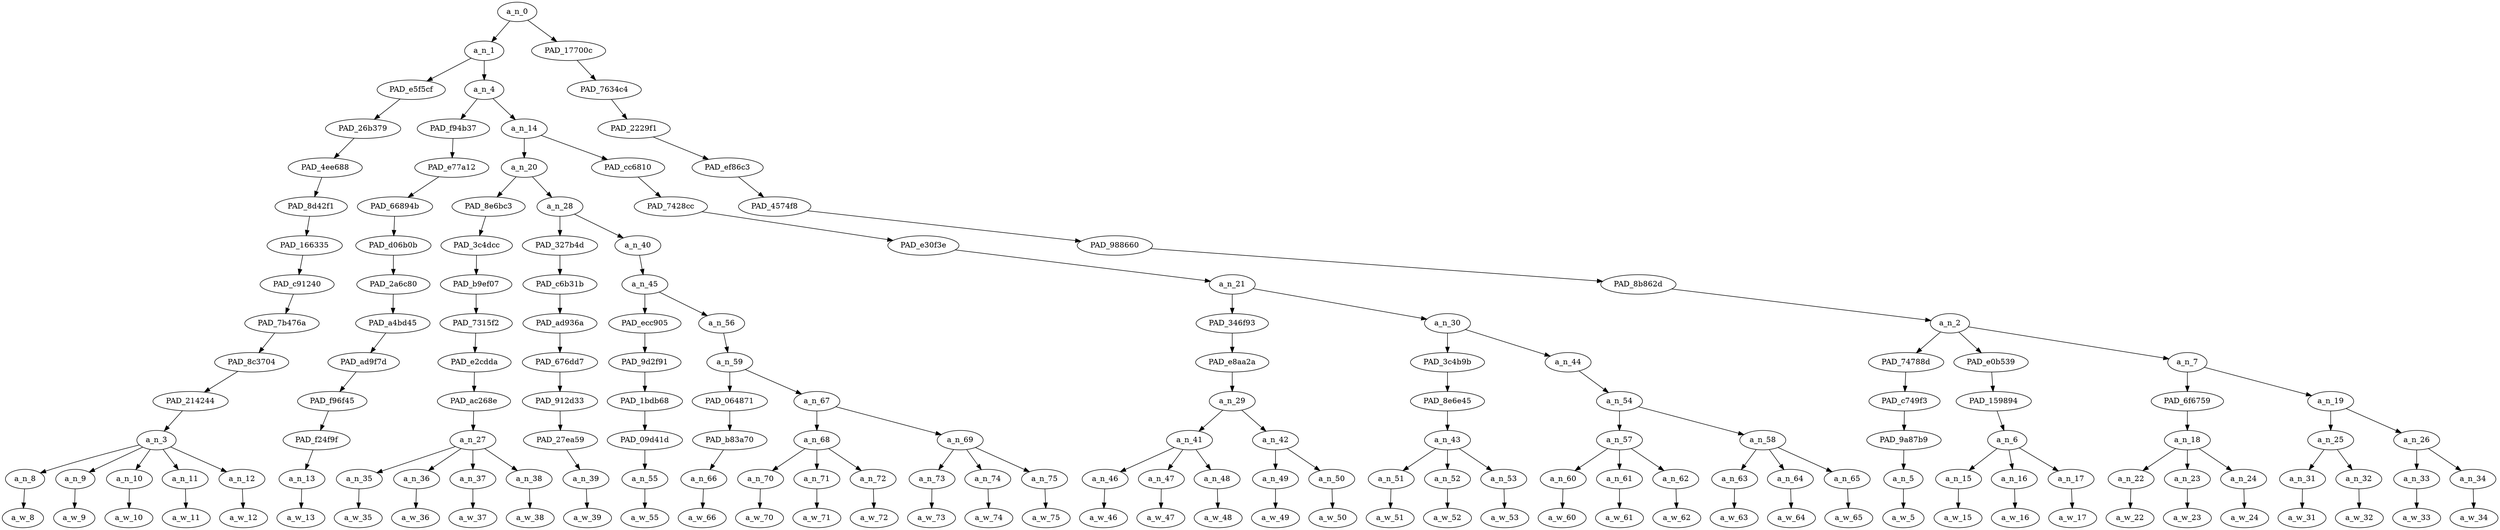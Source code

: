 strict digraph "" {
	a_n_0	[div_dir=1,
		index=0,
		level=13,
		pos="21.182942708333332,13!",
		text_span="[0, 1, 2, 3, 4, 5, 6, 7, 8, 9, 10, 11, 12, 13, 14, 15, 16, 17, 18, 19, 20, 21, 22, 23, 24, 25, 26, 27, 28, 29, 30, 31, 32, 33, 34, \
35, 36, 37, 38, 39, 40, 41, 42, 43]",
		value=1.00000001];
	a_n_1	[div_dir=1,
		index=0,
		level=12,
		pos="6.44921875,12!",
		text_span="[0, 1, 2, 3, 4, 5, 6, 7, 8, 9, 10, 11, 12, 13, 14, 15, 16, 17, 18, 19, 20, 21, 22, 23, 24, 25, 26, 27, 28, 29, 30, 31, 32]",
		value=0.81734773];
	a_n_0 -> a_n_1;
	PAD_17700c	[div_dir=1,
		index=1,
		level=12,
		pos="35.916666666666664,12!",
		text_span="[33, 34, 35, 36, 37, 38, 39, 40, 41, 42, 43]",
		value=0.18242371];
	a_n_0 -> PAD_17700c;
	PAD_e5f5cf	[div_dir=1,
		index=0,
		level=11,
		pos="2.0,11!",
		text_span="[0, 1, 2, 3, 4]",
		value=0.11559099];
	a_n_1 -> PAD_e5f5cf;
	a_n_4	[div_dir=1,
		index=1,
		level=11,
		pos="10.8984375,11!",
		text_span="[5, 6, 7, 8, 9, 10, 11, 12, 13, 14, 15, 16, 17, 18, 19, 20, 21, 22, 23, 24, 25, 26, 27, 28, 29, 30, 31, 32]",
		value=0.70153612];
	a_n_1 -> a_n_4;
	PAD_26b379	[div_dir=1,
		index=0,
		level=10,
		pos="2.0,10!",
		text_span="[0, 1, 2, 3, 4]",
		value=0.11559099];
	PAD_e5f5cf -> PAD_26b379;
	PAD_4ee688	[div_dir=1,
		index=0,
		level=9,
		pos="2.0,9!",
		text_span="[0, 1, 2, 3, 4]",
		value=0.11559099];
	PAD_26b379 -> PAD_4ee688;
	PAD_8d42f1	[div_dir=1,
		index=0,
		level=8,
		pos="2.0,8!",
		text_span="[0, 1, 2, 3, 4]",
		value=0.11559099];
	PAD_4ee688 -> PAD_8d42f1;
	PAD_166335	[div_dir=1,
		index=0,
		level=7,
		pos="2.0,7!",
		text_span="[0, 1, 2, 3, 4]",
		value=0.11559099];
	PAD_8d42f1 -> PAD_166335;
	PAD_c91240	[div_dir=1,
		index=0,
		level=6,
		pos="2.0,6!",
		text_span="[0, 1, 2, 3, 4]",
		value=0.11559099];
	PAD_166335 -> PAD_c91240;
	PAD_7b476a	[div_dir=1,
		index=0,
		level=5,
		pos="2.0,5!",
		text_span="[0, 1, 2, 3, 4]",
		value=0.11559099];
	PAD_c91240 -> PAD_7b476a;
	PAD_8c3704	[div_dir=1,
		index=0,
		level=4,
		pos="2.0,4!",
		text_span="[0, 1, 2, 3, 4]",
		value=0.11559099];
	PAD_7b476a -> PAD_8c3704;
	PAD_214244	[div_dir=1,
		index=0,
		level=3,
		pos="2.0,3!",
		text_span="[0, 1, 2, 3, 4]",
		value=0.11559099];
	PAD_8c3704 -> PAD_214244;
	a_n_3	[div_dir=1,
		index=0,
		level=2,
		pos="2.0,2!",
		text_span="[0, 1, 2, 3, 4]",
		value=0.11559099];
	PAD_214244 -> a_n_3;
	a_n_8	[div_dir=1,
		index=0,
		level=1,
		pos="0.0,1!",
		text_span="[0]",
		value=0.02809406];
	a_n_3 -> a_n_8;
	a_n_9	[div_dir=1,
		index=1,
		level=1,
		pos="1.0,1!",
		text_span="[1]",
		value=0.02360175];
	a_n_3 -> a_n_9;
	a_n_10	[div_dir=1,
		index=2,
		level=1,
		pos="2.0,1!",
		text_span="[2]",
		value=0.02428253];
	a_n_3 -> a_n_10;
	a_n_11	[div_dir=1,
		index=3,
		level=1,
		pos="3.0,1!",
		text_span="[3]",
		value=0.02368751];
	a_n_3 -> a_n_11;
	a_n_12	[div_dir=1,
		index=4,
		level=1,
		pos="4.0,1!",
		text_span="[4]",
		value=0.01575085];
	a_n_3 -> a_n_12;
	a_w_8	[div_dir=0,
		index=0,
		level=0,
		pos="0,0!",
		text_span="[0]",
		value=socialist];
	a_n_8 -> a_w_8;
	a_w_9	[div_dir=0,
		index=1,
		level=0,
		pos="1,0!",
		text_span="[1]",
		value=dictator];
	a_n_9 -> a_w_9;
	a_w_10	[div_dir=0,
		index=2,
		level=0,
		pos="2,0!",
		text_span="[2]",
		value=socialist1];
	a_n_10 -> a_w_10;
	a_w_11	[div_dir=0,
		index=3,
		level=0,
		pos="3,0!",
		text_span="[3]",
		value=feminist];
	a_n_11 -> a_w_11;
	a_w_12	[div_dir=0,
		index=4,
		level=0,
		pos="4,0!",
		text_span="[4]",
		value=son];
	a_n_12 -> a_w_12;
	PAD_f94b37	[div_dir=1,
		index=1,
		level=10,
		pos="5.0,10!",
		text_span="[5]",
		value=0.01059968];
	a_n_4 -> PAD_f94b37;
	a_n_14	[div_dir=1,
		index=2,
		level=10,
		pos="16.796875,10!",
		text_span="[6, 7, 8, 9, 10, 11, 12, 13, 14, 15, 16, 17, 18, 19, 20, 21, 22, 23, 24, 25, 26, 27, 28, 29, 30, 31, 32]",
		value=0.69076187];
	a_n_4 -> a_n_14;
	PAD_e77a12	[div_dir=1,
		index=1,
		level=9,
		pos="5.0,9!",
		text_span="[5]",
		value=0.01059968];
	PAD_f94b37 -> PAD_e77a12;
	PAD_66894b	[div_dir=1,
		index=1,
		level=8,
		pos="5.0,8!",
		text_span="[5]",
		value=0.01059968];
	PAD_e77a12 -> PAD_66894b;
	PAD_d06b0b	[div_dir=1,
		index=1,
		level=7,
		pos="5.0,7!",
		text_span="[5]",
		value=0.01059968];
	PAD_66894b -> PAD_d06b0b;
	PAD_2a6c80	[div_dir=1,
		index=1,
		level=6,
		pos="5.0,6!",
		text_span="[5]",
		value=0.01059968];
	PAD_d06b0b -> PAD_2a6c80;
	PAD_a4bd45	[div_dir=1,
		index=1,
		level=5,
		pos="5.0,5!",
		text_span="[5]",
		value=0.01059968];
	PAD_2a6c80 -> PAD_a4bd45;
	PAD_ad9f7d	[div_dir=1,
		index=1,
		level=4,
		pos="5.0,4!",
		text_span="[5]",
		value=0.01059968];
	PAD_a4bd45 -> PAD_ad9f7d;
	PAD_f96f45	[div_dir=1,
		index=1,
		level=3,
		pos="5.0,3!",
		text_span="[5]",
		value=0.01059968];
	PAD_ad9f7d -> PAD_f96f45;
	PAD_f24f9f	[div_dir=1,
		index=1,
		level=2,
		pos="5.0,2!",
		text_span="[5]",
		value=0.01059968];
	PAD_f96f45 -> PAD_f24f9f;
	a_n_13	[div_dir=1,
		index=5,
		level=1,
		pos="5.0,1!",
		text_span="[5]",
		value=0.01059968];
	PAD_f24f9f -> a_n_13;
	a_w_13	[div_dir=0,
		index=5,
		level=0,
		pos="5,0!",
		text_span="[5]",
		value=of];
	a_n_13 -> a_w_13;
	a_n_20	[div_dir=1,
		index=2,
		level=9,
		pos="9.34375,9!",
		text_span="[6, 7, 8, 9, 10, 11, 12, 13, 14, 15, 16, 17, 18]",
		value=0.36962576];
	a_n_14 -> a_n_20;
	PAD_cc6810	[div_dir=1,
		index=3,
		level=9,
		pos="24.25,9!",
		text_span="[19, 20, 21, 22, 23, 24, 25, 26, 27, 28, 29, 30, 31, 32]",
		value=0.32096326];
	a_n_14 -> PAD_cc6810;
	PAD_8e6bc3	[div_dir=1,
		index=2,
		level=8,
		pos="7.5,8!",
		text_span="[6, 7, 8, 9]",
		value=0.07332499];
	a_n_20 -> PAD_8e6bc3;
	a_n_28	[div_dir=1,
		index=3,
		level=8,
		pos="11.1875,8!",
		text_span="[10, 11, 12, 13, 14, 15, 16, 17, 18]",
		value=0.29615380];
	a_n_20 -> a_n_28;
	PAD_3c4dcc	[div_dir=1,
		index=2,
		level=7,
		pos="7.5,7!",
		text_span="[6, 7, 8, 9]",
		value=0.07332499];
	PAD_8e6bc3 -> PAD_3c4dcc;
	PAD_b9ef07	[div_dir=1,
		index=2,
		level=6,
		pos="7.5,6!",
		text_span="[6, 7, 8, 9]",
		value=0.07332499];
	PAD_3c4dcc -> PAD_b9ef07;
	PAD_7315f2	[div_dir=1,
		index=2,
		level=5,
		pos="7.5,5!",
		text_span="[6, 7, 8, 9]",
		value=0.07332499];
	PAD_b9ef07 -> PAD_7315f2;
	PAD_e2cdda	[div_dir=1,
		index=2,
		level=4,
		pos="7.5,4!",
		text_span="[6, 7, 8, 9]",
		value=0.07332499];
	PAD_7315f2 -> PAD_e2cdda;
	PAD_ac268e	[div_dir=1,
		index=2,
		level=3,
		pos="7.5,3!",
		text_span="[6, 7, 8, 9]",
		value=0.07332499];
	PAD_e2cdda -> PAD_ac268e;
	a_n_27	[div_dir=1,
		index=2,
		level=2,
		pos="7.5,2!",
		text_span="[6, 7, 8, 9]",
		value=0.07332499];
	PAD_ac268e -> a_n_27;
	a_n_35	[div_dir=1,
		index=6,
		level=1,
		pos="6.0,1!",
		text_span="[6]",
		value=0.01110539];
	a_n_27 -> a_n_35;
	a_n_36	[div_dir=1,
		index=7,
		level=1,
		pos="7.0,1!",
		text_span="[7]",
		value=0.02551445];
	a_n_27 -> a_n_36;
	a_n_37	[div_dir=1,
		index=8,
		level=1,
		pos="8.0,1!",
		text_span="[8]",
		value=0.01722183];
	a_n_27 -> a_n_37;
	a_n_38	[div_dir=-1,
		index=9,
		level=1,
		pos="9.0,1!",
		text_span="[9]",
		value=0.01938513];
	a_n_27 -> a_n_38;
	a_w_35	[div_dir=0,
		index=6,
		level=0,
		pos="6,0!",
		text_span="[6]",
		value=a];
	a_n_35 -> a_w_35;
	a_w_36	[div_dir=0,
		index=7,
		level=0,
		pos="7,0!",
		text_span="[7]",
		value=whore];
	a_n_36 -> a_w_36;
	a_w_37	[div_dir=0,
		index=8,
		level=0,
		pos="8,0!",
		text_span="[8]",
		value=space];
	a_n_37 -> a_w_37;
	a_w_38	[div_dir=0,
		index=9,
		level=0,
		pos="9,0!",
		text_span="[9]",
		value=cadet];
	a_n_38 -> a_w_38;
	PAD_327b4d	[div_dir=1,
		index=3,
		level=7,
		pos="10.0,7!",
		text_span="[10]",
		value=0.02606678];
	a_n_28 -> PAD_327b4d;
	a_n_40	[div_dir=1,
		index=4,
		level=7,
		pos="12.375,7!",
		text_span="[11, 12, 13, 14, 15, 16, 17, 18]",
		value=0.26997256];
	a_n_28 -> a_n_40;
	PAD_c6b31b	[div_dir=1,
		index=3,
		level=6,
		pos="10.0,6!",
		text_span="[10]",
		value=0.02606678];
	PAD_327b4d -> PAD_c6b31b;
	PAD_ad936a	[div_dir=1,
		index=3,
		level=5,
		pos="10.0,5!",
		text_span="[10]",
		value=0.02606678];
	PAD_c6b31b -> PAD_ad936a;
	PAD_676dd7	[div_dir=1,
		index=3,
		level=4,
		pos="10.0,4!",
		text_span="[10]",
		value=0.02606678];
	PAD_ad936a -> PAD_676dd7;
	PAD_912d33	[div_dir=1,
		index=3,
		level=3,
		pos="10.0,3!",
		text_span="[10]",
		value=0.02606678];
	PAD_676dd7 -> PAD_912d33;
	PAD_27ea59	[div_dir=1,
		index=3,
		level=2,
		pos="10.0,2!",
		text_span="[10]",
		value=0.02606678];
	PAD_912d33 -> PAD_27ea59;
	a_n_39	[div_dir=1,
		index=10,
		level=1,
		pos="10.0,1!",
		text_span="[10]",
		value=0.02606678];
	PAD_27ea59 -> a_n_39;
	a_w_39	[div_dir=0,
		index=10,
		level=0,
		pos="10,0!",
		text_span="[10]",
		value=spoiled];
	a_n_39 -> a_w_39;
	a_n_45	[div_dir=1,
		index=4,
		level=6,
		pos="12.375,6!",
		text_span="[11, 12, 13, 14, 15, 16, 17, 18]",
		value=0.26987406];
	a_n_40 -> a_n_45;
	PAD_ecc905	[div_dir=1,
		index=4,
		level=5,
		pos="11.0,5!",
		text_span="[11]",
		value=0.02720192];
	a_n_45 -> PAD_ecc905;
	a_n_56	[div_dir=1,
		index=5,
		level=5,
		pos="13.75,5!",
		text_span="[12, 13, 14, 15, 16, 17, 18]",
		value=0.24257365];
	a_n_45 -> a_n_56;
	PAD_9d2f91	[div_dir=1,
		index=4,
		level=4,
		pos="11.0,4!",
		text_span="[11]",
		value=0.02720192];
	PAD_ecc905 -> PAD_9d2f91;
	PAD_1bdb68	[div_dir=1,
		index=4,
		level=3,
		pos="11.0,3!",
		text_span="[11]",
		value=0.02720192];
	PAD_9d2f91 -> PAD_1bdb68;
	PAD_09d41d	[div_dir=1,
		index=4,
		level=2,
		pos="11.0,2!",
		text_span="[11]",
		value=0.02720192];
	PAD_1bdb68 -> PAD_09d41d;
	a_n_55	[div_dir=1,
		index=11,
		level=1,
		pos="11.0,1!",
		text_span="[11]",
		value=0.02720192];
	PAD_09d41d -> a_n_55;
	a_w_55	[div_dir=0,
		index=11,
		level=0,
		pos="11,0!",
		text_span="[11]",
		value=bitch];
	a_n_55 -> a_w_55;
	a_n_59	[div_dir=1,
		index=5,
		level=4,
		pos="13.75,4!",
		text_span="[12, 13, 14, 15, 16, 17, 18]",
		value=0.24249801];
	a_n_56 -> a_n_59;
	PAD_064871	[div_dir=1,
		index=5,
		level=3,
		pos="12.0,3!",
		text_span="[12]",
		value=0.03275168];
	a_n_59 -> PAD_064871;
	a_n_67	[div_dir=1,
		index=6,
		level=3,
		pos="15.5,3!",
		text_span="[13, 14, 15, 16, 17, 18]",
		value=0.20967070];
	a_n_59 -> a_n_67;
	PAD_b83a70	[div_dir=1,
		index=5,
		level=2,
		pos="12.0,2!",
		text_span="[12]",
		value=0.03275168];
	PAD_064871 -> PAD_b83a70;
	a_n_66	[div_dir=1,
		index=12,
		level=1,
		pos="12.0,1!",
		text_span="[12]",
		value=0.03275168];
	PAD_b83a70 -> a_n_66;
	a_w_66	[div_dir=0,
		index=12,
		level=0,
		pos="12,0!",
		text_span="[12]",
		value=stuttering];
	a_n_66 -> a_w_66;
	a_n_68	[div_dir=1,
		index=6,
		level=2,
		pos="14.0,2!",
		text_span="[13, 14, 15]",
		value=0.14971390];
	a_n_67 -> a_n_68;
	a_n_69	[div_dir=1,
		index=7,
		level=2,
		pos="17.0,2!",
		text_span="[16, 17, 18]",
		value=0.05988547];
	a_n_67 -> a_n_69;
	a_n_70	[div_dir=1,
		index=13,
		level=1,
		pos="13.0,1!",
		text_span="[13]",
		value=0.05339487];
	a_n_68 -> a_n_70;
	a_n_71	[div_dir=1,
		index=14,
		level=1,
		pos="14.0,1!",
		text_span="[14]",
		value=0.03390829];
	a_n_68 -> a_n_71;
	a_n_72	[div_dir=-1,
		index=15,
		level=1,
		pos="15.0,1!",
		text_span="[15]",
		value=0.06236914];
	a_n_68 -> a_n_72;
	a_w_70	[div_dir=0,
		index=13,
		level=0,
		pos="13,0!",
		text_span="[13]",
		value=barky];
	a_n_70 -> a_w_70;
	a_w_71	[div_dir=0,
		index=14,
		level=0,
		pos="14,0!",
		text_span="[14]",
		value=stuttering1];
	a_n_71 -> a_w_71;
	a_w_72	[div_dir=0,
		index=15,
		level=0,
		pos="15,0!",
		text_span="[15]",
		value=clusterfuck];
	a_n_72 -> a_w_72;
	a_n_73	[div_dir=1,
		index=16,
		level=1,
		pos="16.0,1!",
		text_span="[16]",
		value=0.01142782];
	a_n_69 -> a_n_73;
	a_n_74	[div_dir=-1,
		index=17,
		level=1,
		pos="17.0,1!",
		text_span="[17]",
		value=0.02200393];
	a_n_69 -> a_n_74;
	a_n_75	[div_dir=1,
		index=18,
		level=1,
		pos="18.0,1!",
		text_span="[18]",
		value=0.02638572];
	a_n_69 -> a_n_75;
	a_w_73	[div_dir=0,
		index=16,
		level=0,
		pos="16,0!",
		text_span="[16]",
		value=the];
	a_n_73 -> a_w_73;
	a_w_74	[div_dir=0,
		index=17,
		level=0,
		pos="17,0!",
		text_span="[17]",
		value=brown];
	a_n_74 -> a_w_74;
	a_w_75	[div_dir=0,
		index=18,
		level=0,
		pos="18,0!",
		text_span="[18]",
		value=clown];
	a_n_75 -> a_w_75;
	PAD_7428cc	[div_dir=1,
		index=4,
		level=8,
		pos="24.25,8!",
		text_span="[19, 20, 21, 22, 23, 24, 25, 26, 27, 28, 29, 30, 31, 32]",
		value=0.32096326];
	PAD_cc6810 -> PAD_7428cc;
	PAD_e30f3e	[div_dir=1,
		index=5,
		level=7,
		pos="24.25,7!",
		text_span="[19, 20, 21, 22, 23, 24, 25, 26, 27, 28, 29, 30, 31, 32]",
		value=0.32096326];
	PAD_7428cc -> PAD_e30f3e;
	a_n_21	[div_dir=1,
		index=5,
		level=6,
		pos="24.25,6!",
		text_span="[19, 20, 21, 22, 23, 24, 25, 26, 27, 28, 29, 30, 31, 32]",
		value=0.32096326];
	PAD_e30f3e -> a_n_21;
	PAD_346f93	[div_dir=1,
		index=6,
		level=5,
		pos="21.25,5!",
		text_span="[19, 20, 21, 22, 23]",
		value=0.10350325];
	a_n_21 -> PAD_346f93;
	a_n_30	[div_dir=1,
		index=7,
		level=5,
		pos="27.25,5!",
		text_span="[24, 25, 26, 27, 28, 29, 30, 31, 32]",
		value=0.21736169];
	a_n_21 -> a_n_30;
	PAD_e8aa2a	[div_dir=1,
		index=6,
		level=4,
		pos="21.25,4!",
		text_span="[19, 20, 21, 22, 23]",
		value=0.10350325];
	PAD_346f93 -> PAD_e8aa2a;
	a_n_29	[div_dir=1,
		index=7,
		level=3,
		pos="21.25,3!",
		text_span="[19, 20, 21, 22, 23]",
		value=0.10350325];
	PAD_e8aa2a -> a_n_29;
	a_n_41	[div_dir=1,
		index=8,
		level=2,
		pos="20.0,2!",
		text_span="[19, 20, 21]",
		value=0.07574558];
	a_n_29 -> a_n_41;
	a_n_42	[div_dir=1,
		index=9,
		level=2,
		pos="22.5,2!",
		text_span="[22, 23]",
		value=0.02774825];
	a_n_29 -> a_n_42;
	a_n_46	[div_dir=1,
		index=19,
		level=1,
		pos="19.0,1!",
		text_span="[19]",
		value=0.01362721];
	a_n_41 -> a_n_46;
	a_n_47	[div_dir=-1,
		index=20,
		level=1,
		pos="20.0,1!",
		text_span="[20]",
		value=0.04248333];
	a_n_41 -> a_n_47;
	a_n_48	[div_dir=1,
		index=21,
		level=1,
		pos="21.0,1!",
		text_span="[21]",
		value=0.01963084];
	a_n_41 -> a_n_48;
	a_w_46	[div_dir=0,
		index=19,
		level=0,
		pos="19,0!",
		text_span="[19]",
		value=the1];
	a_n_46 -> a_w_46;
	a_w_47	[div_dir=0,
		index=20,
		level=0,
		pos="20,0!",
		text_span="[20]",
		value=choom];
	a_n_47 -> a_w_47;
	a_w_48	[div_dir=0,
		index=21,
		level=0,
		pos="21,0!",
		text_span="[21]",
		value=gangster];
	a_n_48 -> a_w_48;
	a_n_49	[div_dir=-1,
		index=22,
		level=1,
		pos="22.0,1!",
		text_span="[22]",
		value=0.01106210];
	a_n_42 -> a_n_49;
	a_n_50	[div_dir=1,
		index=23,
		level=1,
		pos="23.0,1!",
		text_span="[23]",
		value=0.01667592];
	a_n_42 -> a_n_50;
	a_w_49	[div_dir=0,
		index=22,
		level=0,
		pos="22,0!",
		text_span="[22]",
		value=in];
	a_n_49 -> a_w_49;
	a_w_50	[div_dir=0,
		index=23,
		level=0,
		pos="23,0!",
		text_span="[23]",
		value=chief];
	a_n_50 -> a_w_50;
	PAD_3c4b9b	[div_dir=1,
		index=7,
		level=4,
		pos="25.0,4!",
		text_span="[24, 25, 26]",
		value=0.09552826];
	a_n_30 -> PAD_3c4b9b;
	a_n_44	[div_dir=1,
		index=8,
		level=4,
		pos="29.5,4!",
		text_span="[27, 28, 29, 30, 31, 32]",
		value=0.12172155];
	a_n_30 -> a_n_44;
	PAD_8e6e45	[div_dir=1,
		index=8,
		level=3,
		pos="25.0,3!",
		text_span="[24, 25, 26]",
		value=0.09552826];
	PAD_3c4b9b -> PAD_8e6e45;
	a_n_43	[div_dir=1,
		index=10,
		level=2,
		pos="25.0,2!",
		text_span="[24, 25, 26]",
		value=0.09552826];
	PAD_8e6e45 -> a_n_43;
	a_n_51	[div_dir=1,
		index=24,
		level=1,
		pos="24.0,1!",
		text_span="[24]",
		value=0.01593761];
	a_n_43 -> a_n_51;
	a_n_52	[div_dir=-1,
		index=25,
		level=1,
		pos="25.0,1!",
		text_span="[25]",
		value=0.03272754];
	a_n_43 -> a_n_52;
	a_n_53	[div_dir=1,
		index=26,
		level=1,
		pos="26.0,1!",
		text_span="[26]",
		value=0.04679024];
	a_n_43 -> a_n_53;
	a_w_51	[div_dir=0,
		index=24,
		level=0,
		pos="24,0!",
		text_span="[24]",
		value=the2];
	a_n_51 -> a_w_51;
	a_w_52	[div_dir=0,
		index=25,
		level=0,
		pos="25,0!",
		text_span="[25]",
		value=color];
	a_n_52 -> a_w_52;
	a_w_53	[div_dir=0,
		index=26,
		level=0,
		pos="26,0!",
		text_span="[26]",
		value=muslim];
	a_n_53 -> a_w_53;
	a_n_54	[div_dir=1,
		index=9,
		level=3,
		pos="29.5,3!",
		text_span="[27, 28, 29, 30, 31, 32]",
		value=0.12163353];
	a_n_44 -> a_n_54;
	a_n_57	[div_dir=1,
		index=11,
		level=2,
		pos="28.0,2!",
		text_span="[27, 28, 29]",
		value=0.06471888];
	a_n_54 -> a_n_57;
	a_n_58	[div_dir=1,
		index=12,
		level=2,
		pos="31.0,2!",
		text_span="[30, 31, 32]",
		value=0.05682663];
	a_n_54 -> a_n_58;
	a_n_60	[div_dir=1,
		index=27,
		level=1,
		pos="27.0,1!",
		text_span="[27]",
		value=0.01624456];
	a_n_57 -> a_n_60;
	a_n_61	[div_dir=1,
		index=28,
		level=1,
		pos="28.0,1!",
		text_span="[28]",
		value=0.01791777];
	a_n_57 -> a_n_61;
	a_n_62	[div_dir=1,
		index=29,
		level=1,
		pos="29.0,1!",
		text_span="[29]",
		value=0.03050704];
	a_n_57 -> a_n_62;
	a_w_60	[div_dir=0,
		index=27,
		level=0,
		pos="27,0!",
		text_span="[27]",
		value=the3];
	a_n_60 -> a_w_60;
	a_w_61	[div_dir=0,
		index=28,
		level=0,
		pos="28,0!",
		text_span="[28]",
		value=community];
	a_n_61 -> a_w_61;
	a_w_62	[div_dir=0,
		index=29,
		level=0,
		pos="29,0!",
		text_span="[29]",
		value=agitator];
	a_n_62 -> a_w_62;
	a_n_63	[div_dir=1,
		index=30,
		level=1,
		pos="30.0,1!",
		text_span="[30]",
		value=0.00951675];
	a_n_58 -> a_n_63;
	a_n_64	[div_dir=1,
		index=31,
		level=1,
		pos="31.0,1!",
		text_span="[31]",
		value=0.02322248];
	a_n_58 -> a_n_64;
	a_n_65	[div_dir=1,
		index=32,
		level=1,
		pos="32.0,1!",
		text_span="[32]",
		value=0.02401262];
	a_n_58 -> a_n_65;
	a_w_63	[div_dir=0,
		index=30,
		level=0,
		pos="30,0!",
		text_span="[30]",
		value=the4];
	a_n_63 -> a_w_63;
	a_w_64	[div_dir=0,
		index=31,
		level=0,
		pos="31,0!",
		text_span="[31]",
		value=crony];
	a_n_64 -> a_w_64;
	a_w_65	[div_dir=0,
		index=32,
		level=0,
		pos="32,0!",
		text_span="[32]",
		value=elitist];
	a_n_65 -> a_w_65;
	PAD_7634c4	[div_dir=1,
		index=2,
		level=11,
		pos="35.916666666666664,11!",
		text_span="[33, 34, 35, 36, 37, 38, 39, 40, 41, 42, 43]",
		value=0.18242371];
	PAD_17700c -> PAD_7634c4;
	PAD_2229f1	[div_dir=1,
		index=3,
		level=10,
		pos="35.916666666666664,10!",
		text_span="[33, 34, 35, 36, 37, 38, 39, 40, 41, 42, 43]",
		value=0.18242371];
	PAD_7634c4 -> PAD_2229f1;
	PAD_ef86c3	[div_dir=1,
		index=4,
		level=9,
		pos="35.916666666666664,9!",
		text_span="[33, 34, 35, 36, 37, 38, 39, 40, 41, 42, 43]",
		value=0.18242371];
	PAD_2229f1 -> PAD_ef86c3;
	PAD_4574f8	[div_dir=1,
		index=5,
		level=8,
		pos="35.916666666666664,8!",
		text_span="[33, 34, 35, 36, 37, 38, 39, 40, 41, 42, 43]",
		value=0.18242371];
	PAD_ef86c3 -> PAD_4574f8;
	PAD_988660	[div_dir=1,
		index=6,
		level=7,
		pos="35.916666666666664,7!",
		text_span="[33, 34, 35, 36, 37, 38, 39, 40, 41, 42, 43]",
		value=0.18242371];
	PAD_4574f8 -> PAD_988660;
	PAD_8b862d	[div_dir=1,
		index=6,
		level=6,
		pos="35.916666666666664,6!",
		text_span="[33, 34, 35, 36, 37, 38, 39, 40, 41, 42, 43]",
		value=0.18242371];
	PAD_988660 -> PAD_8b862d;
	a_n_2	[div_dir=1,
		index=8,
		level=5,
		pos="35.916666666666664,5!",
		text_span="[33, 34, 35, 36, 37, 38, 39, 40, 41, 42, 43]",
		value=0.18242371];
	PAD_8b862d -> a_n_2;
	PAD_74788d	[div_dir=1,
		index=9,
		level=4,
		pos="33.0,4!",
		text_span="[33]",
		value=0.02398422];
	a_n_2 -> PAD_74788d;
	PAD_e0b539	[div_dir=1,
		index=10,
		level=4,
		pos="35.0,4!",
		text_span="[34, 35, 36]",
		value=0.04744478];
	a_n_2 -> PAD_e0b539;
	a_n_7	[div_dir=1,
		index=11,
		level=4,
		pos="39.75,4!",
		text_span="[37, 38, 39, 40, 41, 42, 43]",
		value=0.11091730];
	a_n_2 -> a_n_7;
	PAD_c749f3	[div_dir=1,
		index=10,
		level=3,
		pos="33.0,3!",
		text_span="[33]",
		value=0.02398422];
	PAD_74788d -> PAD_c749f3;
	PAD_9a87b9	[div_dir=1,
		index=13,
		level=2,
		pos="33.0,2!",
		text_span="[33]",
		value=0.02398422];
	PAD_c749f3 -> PAD_9a87b9;
	a_n_5	[div_dir=1,
		index=33,
		level=1,
		pos="33.0,1!",
		text_span="[33]",
		value=0.02398422];
	PAD_9a87b9 -> a_n_5;
	a_w_5	[div_dir=0,
		index=33,
		level=0,
		pos="33,0!",
		text_span="[33]",
		value=presy];
	a_n_5 -> a_w_5;
	PAD_159894	[div_dir=1,
		index=11,
		level=3,
		pos="35.0,3!",
		text_span="[34, 35, 36]",
		value=0.04744478];
	PAD_e0b539 -> PAD_159894;
	a_n_6	[div_dir=1,
		index=14,
		level=2,
		pos="35.0,2!",
		text_span="[34, 35, 36]",
		value=0.04744478];
	PAD_159894 -> a_n_6;
	a_n_15	[div_dir=1,
		index=34,
		level=1,
		pos="34.0,1!",
		text_span="[34]",
		value=0.01066656];
	a_n_6 -> a_n_15;
	a_n_16	[div_dir=-1,
		index=35,
		level=1,
		pos="35.0,1!",
		text_span="[35]",
		value=0.02111149];
	a_n_6 -> a_n_16;
	a_n_17	[div_dir=1,
		index=36,
		level=1,
		pos="36.0,1!",
		text_span="[36]",
		value=0.01565798];
	a_n_6 -> a_n_17;
	a_w_15	[div_dir=0,
		index=34,
		level=0,
		pos="34,0!",
		text_span="[34]",
		value=the5];
	a_n_15 -> a_w_15;
	a_w_16	[div_dir=0,
		index=35,
		level=0,
		pos="35,0!",
		text_span="[35]",
		value=drama];
	a_n_16 -> a_w_16;
	a_w_17	[div_dir=0,
		index=36,
		level=0,
		pos="36,0!",
		text_span="[36]",
		value=king];
	a_n_17 -> a_w_17;
	PAD_6f6759	[div_dir=1,
		index=12,
		level=3,
		pos="38.0,3!",
		text_span="[37, 38, 39]",
		value=0.06394720];
	a_n_7 -> PAD_6f6759;
	a_n_19	[div_dir=1,
		index=13,
		level=3,
		pos="41.5,3!",
		text_span="[40, 41, 42, 43]",
		value=0.04688755];
	a_n_7 -> a_n_19;
	a_n_18	[div_dir=1,
		index=15,
		level=2,
		pos="38.0,2!",
		text_span="[37, 38, 39]",
		value=0.06394720];
	PAD_6f6759 -> a_n_18;
	a_n_22	[div_dir=1,
		index=37,
		level=1,
		pos="37.0,1!",
		text_span="[37]",
		value=0.01018112];
	a_n_18 -> a_n_22;
	a_n_23	[div_dir=-1,
		index=38,
		level=1,
		pos="38.0,1!",
		text_span="[38]",
		value=0.03739048];
	a_n_18 -> a_n_23;
	a_n_24	[div_dir=1,
		index=39,
		level=1,
		pos="39.0,1!",
		text_span="[39]",
		value=0.01632388];
	a_n_18 -> a_n_24;
	a_w_22	[div_dir=0,
		index=37,
		level=0,
		pos="37,0!",
		text_span="[37]",
		value=the6];
	a_n_22 -> a_w_22;
	a_w_23	[div_dir=0,
		index=38,
		level=0,
		pos="38,0!",
		text_span="[38]",
		value=execuitve];
	a_n_23 -> a_w_23;
	a_w_24	[div_dir=0,
		index=39,
		level=0,
		pos="39,0!",
		text_span="[39]",
		value=infant];
	a_n_24 -> a_w_24;
	a_n_25	[div_dir=1,
		index=16,
		level=2,
		pos="40.5,2!",
		text_span="[40, 41]",
		value=0.01946840];
	a_n_19 -> a_n_25;
	a_n_26	[div_dir=1,
		index=17,
		level=2,
		pos="42.5,2!",
		text_span="[42, 43]",
		value=0.02735118];
	a_n_19 -> a_n_26;
	a_n_31	[div_dir=1,
		index=40,
		level=1,
		pos="40.0,1!",
		text_span="[40]",
		value=0.00986353];
	a_n_25 -> a_n_31;
	a_n_32	[div_dir=1,
		index=41,
		level=1,
		pos="41.0,1!",
		text_span="[41]",
		value=0.00956230];
	a_n_25 -> a_n_32;
	a_w_31	[div_dir=0,
		index=40,
		level=0,
		pos="40,0!",
		text_span="[40]",
		value=the7];
	a_n_31 -> a_w_31;
	a_w_32	[div_dir=0,
		index=41,
		level=0,
		pos="41,0!",
		text_span="[41]",
		value=face];
	a_n_32 -> a_w_32;
	a_n_33	[div_dir=-1,
		index=42,
		level=1,
		pos="42.0,1!",
		text_span="[42]",
		value=0.00934288];
	a_n_26 -> a_n_33;
	a_n_34	[div_dir=1,
		index=43,
		level=1,
		pos="43.0,1!",
		text_span="[43]",
		value=0.01795471];
	a_n_26 -> a_n_34;
	a_w_33	[div_dir=0,
		index=42,
		level=0,
		pos="42,0!",
		text_span="[42]",
		value=of1];
	a_n_33 -> a_w_33;
	a_w_34	[div_dir=0,
		index=43,
		level=0,
		pos="43,0!",
		text_span="[43]",
		value=evil];
	a_n_34 -> a_w_34;
}
